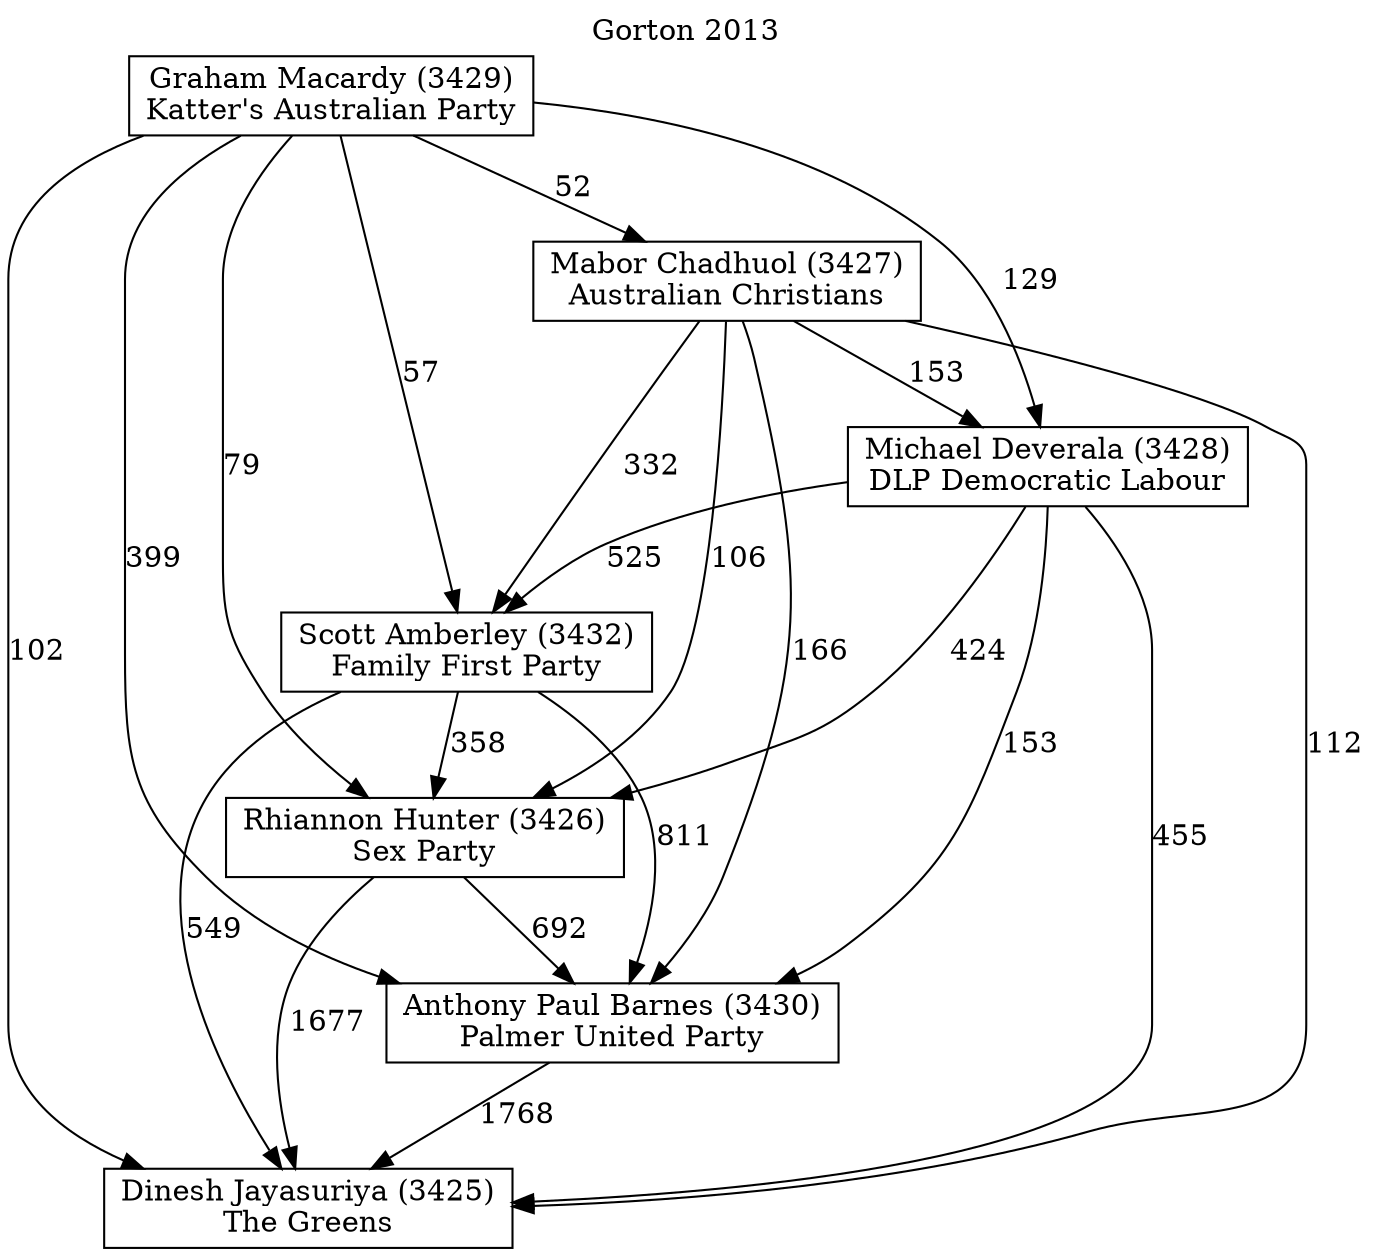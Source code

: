 // House preference flow
digraph "Dinesh Jayasuriya (3425)_Gorton_2013" {
	graph [label="Gorton 2013" labelloc=t]
	node [shape=box]
	"Dinesh Jayasuriya (3425)" [label="Dinesh Jayasuriya (3425)
The Greens"]
	"Anthony Paul Barnes (3430)" [label="Anthony Paul Barnes (3430)
Palmer United Party"]
	"Rhiannon Hunter (3426)" [label="Rhiannon Hunter (3426)
Sex Party"]
	"Scott Amberley (3432)" [label="Scott Amberley (3432)
Family First Party"]
	"Michael Deverala (3428)" [label="Michael Deverala (3428)
DLP Democratic Labour"]
	"Mabor Chadhuol (3427)" [label="Mabor Chadhuol (3427)
Australian Christians"]
	"Graham Macardy (3429)" [label="Graham Macardy (3429)
Katter's Australian Party"]
	"Dinesh Jayasuriya (3425)" [label="Dinesh Jayasuriya (3425)
The Greens"]
	"Rhiannon Hunter (3426)" [label="Rhiannon Hunter (3426)
Sex Party"]
	"Scott Amberley (3432)" [label="Scott Amberley (3432)
Family First Party"]
	"Michael Deverala (3428)" [label="Michael Deverala (3428)
DLP Democratic Labour"]
	"Mabor Chadhuol (3427)" [label="Mabor Chadhuol (3427)
Australian Christians"]
	"Graham Macardy (3429)" [label="Graham Macardy (3429)
Katter's Australian Party"]
	"Dinesh Jayasuriya (3425)" [label="Dinesh Jayasuriya (3425)
The Greens"]
	"Scott Amberley (3432)" [label="Scott Amberley (3432)
Family First Party"]
	"Michael Deverala (3428)" [label="Michael Deverala (3428)
DLP Democratic Labour"]
	"Mabor Chadhuol (3427)" [label="Mabor Chadhuol (3427)
Australian Christians"]
	"Graham Macardy (3429)" [label="Graham Macardy (3429)
Katter's Australian Party"]
	"Dinesh Jayasuriya (3425)" [label="Dinesh Jayasuriya (3425)
The Greens"]
	"Michael Deverala (3428)" [label="Michael Deverala (3428)
DLP Democratic Labour"]
	"Mabor Chadhuol (3427)" [label="Mabor Chadhuol (3427)
Australian Christians"]
	"Graham Macardy (3429)" [label="Graham Macardy (3429)
Katter's Australian Party"]
	"Dinesh Jayasuriya (3425)" [label="Dinesh Jayasuriya (3425)
The Greens"]
	"Mabor Chadhuol (3427)" [label="Mabor Chadhuol (3427)
Australian Christians"]
	"Graham Macardy (3429)" [label="Graham Macardy (3429)
Katter's Australian Party"]
	"Dinesh Jayasuriya (3425)" [label="Dinesh Jayasuriya (3425)
The Greens"]
	"Graham Macardy (3429)" [label="Graham Macardy (3429)
Katter's Australian Party"]
	"Graham Macardy (3429)" [label="Graham Macardy (3429)
Katter's Australian Party"]
	"Mabor Chadhuol (3427)" [label="Mabor Chadhuol (3427)
Australian Christians"]
	"Graham Macardy (3429)" [label="Graham Macardy (3429)
Katter's Australian Party"]
	"Graham Macardy (3429)" [label="Graham Macardy (3429)
Katter's Australian Party"]
	"Michael Deverala (3428)" [label="Michael Deverala (3428)
DLP Democratic Labour"]
	"Mabor Chadhuol (3427)" [label="Mabor Chadhuol (3427)
Australian Christians"]
	"Graham Macardy (3429)" [label="Graham Macardy (3429)
Katter's Australian Party"]
	"Michael Deverala (3428)" [label="Michael Deverala (3428)
DLP Democratic Labour"]
	"Graham Macardy (3429)" [label="Graham Macardy (3429)
Katter's Australian Party"]
	"Graham Macardy (3429)" [label="Graham Macardy (3429)
Katter's Australian Party"]
	"Mabor Chadhuol (3427)" [label="Mabor Chadhuol (3427)
Australian Christians"]
	"Graham Macardy (3429)" [label="Graham Macardy (3429)
Katter's Australian Party"]
	"Graham Macardy (3429)" [label="Graham Macardy (3429)
Katter's Australian Party"]
	"Scott Amberley (3432)" [label="Scott Amberley (3432)
Family First Party"]
	"Michael Deverala (3428)" [label="Michael Deverala (3428)
DLP Democratic Labour"]
	"Mabor Chadhuol (3427)" [label="Mabor Chadhuol (3427)
Australian Christians"]
	"Graham Macardy (3429)" [label="Graham Macardy (3429)
Katter's Australian Party"]
	"Scott Amberley (3432)" [label="Scott Amberley (3432)
Family First Party"]
	"Mabor Chadhuol (3427)" [label="Mabor Chadhuol (3427)
Australian Christians"]
	"Graham Macardy (3429)" [label="Graham Macardy (3429)
Katter's Australian Party"]
	"Scott Amberley (3432)" [label="Scott Amberley (3432)
Family First Party"]
	"Graham Macardy (3429)" [label="Graham Macardy (3429)
Katter's Australian Party"]
	"Graham Macardy (3429)" [label="Graham Macardy (3429)
Katter's Australian Party"]
	"Mabor Chadhuol (3427)" [label="Mabor Chadhuol (3427)
Australian Christians"]
	"Graham Macardy (3429)" [label="Graham Macardy (3429)
Katter's Australian Party"]
	"Graham Macardy (3429)" [label="Graham Macardy (3429)
Katter's Australian Party"]
	"Michael Deverala (3428)" [label="Michael Deverala (3428)
DLP Democratic Labour"]
	"Mabor Chadhuol (3427)" [label="Mabor Chadhuol (3427)
Australian Christians"]
	"Graham Macardy (3429)" [label="Graham Macardy (3429)
Katter's Australian Party"]
	"Michael Deverala (3428)" [label="Michael Deverala (3428)
DLP Democratic Labour"]
	"Graham Macardy (3429)" [label="Graham Macardy (3429)
Katter's Australian Party"]
	"Graham Macardy (3429)" [label="Graham Macardy (3429)
Katter's Australian Party"]
	"Mabor Chadhuol (3427)" [label="Mabor Chadhuol (3427)
Australian Christians"]
	"Graham Macardy (3429)" [label="Graham Macardy (3429)
Katter's Australian Party"]
	"Graham Macardy (3429)" [label="Graham Macardy (3429)
Katter's Australian Party"]
	"Rhiannon Hunter (3426)" [label="Rhiannon Hunter (3426)
Sex Party"]
	"Scott Amberley (3432)" [label="Scott Amberley (3432)
Family First Party"]
	"Michael Deverala (3428)" [label="Michael Deverala (3428)
DLP Democratic Labour"]
	"Mabor Chadhuol (3427)" [label="Mabor Chadhuol (3427)
Australian Christians"]
	"Graham Macardy (3429)" [label="Graham Macardy (3429)
Katter's Australian Party"]
	"Rhiannon Hunter (3426)" [label="Rhiannon Hunter (3426)
Sex Party"]
	"Michael Deverala (3428)" [label="Michael Deverala (3428)
DLP Democratic Labour"]
	"Mabor Chadhuol (3427)" [label="Mabor Chadhuol (3427)
Australian Christians"]
	"Graham Macardy (3429)" [label="Graham Macardy (3429)
Katter's Australian Party"]
	"Rhiannon Hunter (3426)" [label="Rhiannon Hunter (3426)
Sex Party"]
	"Mabor Chadhuol (3427)" [label="Mabor Chadhuol (3427)
Australian Christians"]
	"Graham Macardy (3429)" [label="Graham Macardy (3429)
Katter's Australian Party"]
	"Rhiannon Hunter (3426)" [label="Rhiannon Hunter (3426)
Sex Party"]
	"Graham Macardy (3429)" [label="Graham Macardy (3429)
Katter's Australian Party"]
	"Graham Macardy (3429)" [label="Graham Macardy (3429)
Katter's Australian Party"]
	"Mabor Chadhuol (3427)" [label="Mabor Chadhuol (3427)
Australian Christians"]
	"Graham Macardy (3429)" [label="Graham Macardy (3429)
Katter's Australian Party"]
	"Graham Macardy (3429)" [label="Graham Macardy (3429)
Katter's Australian Party"]
	"Michael Deverala (3428)" [label="Michael Deverala (3428)
DLP Democratic Labour"]
	"Mabor Chadhuol (3427)" [label="Mabor Chadhuol (3427)
Australian Christians"]
	"Graham Macardy (3429)" [label="Graham Macardy (3429)
Katter's Australian Party"]
	"Michael Deverala (3428)" [label="Michael Deverala (3428)
DLP Democratic Labour"]
	"Graham Macardy (3429)" [label="Graham Macardy (3429)
Katter's Australian Party"]
	"Graham Macardy (3429)" [label="Graham Macardy (3429)
Katter's Australian Party"]
	"Mabor Chadhuol (3427)" [label="Mabor Chadhuol (3427)
Australian Christians"]
	"Graham Macardy (3429)" [label="Graham Macardy (3429)
Katter's Australian Party"]
	"Graham Macardy (3429)" [label="Graham Macardy (3429)
Katter's Australian Party"]
	"Scott Amberley (3432)" [label="Scott Amberley (3432)
Family First Party"]
	"Michael Deverala (3428)" [label="Michael Deverala (3428)
DLP Democratic Labour"]
	"Mabor Chadhuol (3427)" [label="Mabor Chadhuol (3427)
Australian Christians"]
	"Graham Macardy (3429)" [label="Graham Macardy (3429)
Katter's Australian Party"]
	"Scott Amberley (3432)" [label="Scott Amberley (3432)
Family First Party"]
	"Mabor Chadhuol (3427)" [label="Mabor Chadhuol (3427)
Australian Christians"]
	"Graham Macardy (3429)" [label="Graham Macardy (3429)
Katter's Australian Party"]
	"Scott Amberley (3432)" [label="Scott Amberley (3432)
Family First Party"]
	"Graham Macardy (3429)" [label="Graham Macardy (3429)
Katter's Australian Party"]
	"Graham Macardy (3429)" [label="Graham Macardy (3429)
Katter's Australian Party"]
	"Mabor Chadhuol (3427)" [label="Mabor Chadhuol (3427)
Australian Christians"]
	"Graham Macardy (3429)" [label="Graham Macardy (3429)
Katter's Australian Party"]
	"Graham Macardy (3429)" [label="Graham Macardy (3429)
Katter's Australian Party"]
	"Michael Deverala (3428)" [label="Michael Deverala (3428)
DLP Democratic Labour"]
	"Mabor Chadhuol (3427)" [label="Mabor Chadhuol (3427)
Australian Christians"]
	"Graham Macardy (3429)" [label="Graham Macardy (3429)
Katter's Australian Party"]
	"Michael Deverala (3428)" [label="Michael Deverala (3428)
DLP Democratic Labour"]
	"Graham Macardy (3429)" [label="Graham Macardy (3429)
Katter's Australian Party"]
	"Graham Macardy (3429)" [label="Graham Macardy (3429)
Katter's Australian Party"]
	"Mabor Chadhuol (3427)" [label="Mabor Chadhuol (3427)
Australian Christians"]
	"Graham Macardy (3429)" [label="Graham Macardy (3429)
Katter's Australian Party"]
	"Graham Macardy (3429)" [label="Graham Macardy (3429)
Katter's Australian Party"]
	"Anthony Paul Barnes (3430)" [label="Anthony Paul Barnes (3430)
Palmer United Party"]
	"Rhiannon Hunter (3426)" [label="Rhiannon Hunter (3426)
Sex Party"]
	"Scott Amberley (3432)" [label="Scott Amberley (3432)
Family First Party"]
	"Michael Deverala (3428)" [label="Michael Deverala (3428)
DLP Democratic Labour"]
	"Mabor Chadhuol (3427)" [label="Mabor Chadhuol (3427)
Australian Christians"]
	"Graham Macardy (3429)" [label="Graham Macardy (3429)
Katter's Australian Party"]
	"Anthony Paul Barnes (3430)" [label="Anthony Paul Barnes (3430)
Palmer United Party"]
	"Scott Amberley (3432)" [label="Scott Amberley (3432)
Family First Party"]
	"Michael Deverala (3428)" [label="Michael Deverala (3428)
DLP Democratic Labour"]
	"Mabor Chadhuol (3427)" [label="Mabor Chadhuol (3427)
Australian Christians"]
	"Graham Macardy (3429)" [label="Graham Macardy (3429)
Katter's Australian Party"]
	"Anthony Paul Barnes (3430)" [label="Anthony Paul Barnes (3430)
Palmer United Party"]
	"Michael Deverala (3428)" [label="Michael Deverala (3428)
DLP Democratic Labour"]
	"Mabor Chadhuol (3427)" [label="Mabor Chadhuol (3427)
Australian Christians"]
	"Graham Macardy (3429)" [label="Graham Macardy (3429)
Katter's Australian Party"]
	"Anthony Paul Barnes (3430)" [label="Anthony Paul Barnes (3430)
Palmer United Party"]
	"Mabor Chadhuol (3427)" [label="Mabor Chadhuol (3427)
Australian Christians"]
	"Graham Macardy (3429)" [label="Graham Macardy (3429)
Katter's Australian Party"]
	"Anthony Paul Barnes (3430)" [label="Anthony Paul Barnes (3430)
Palmer United Party"]
	"Graham Macardy (3429)" [label="Graham Macardy (3429)
Katter's Australian Party"]
	"Graham Macardy (3429)" [label="Graham Macardy (3429)
Katter's Australian Party"]
	"Mabor Chadhuol (3427)" [label="Mabor Chadhuol (3427)
Australian Christians"]
	"Graham Macardy (3429)" [label="Graham Macardy (3429)
Katter's Australian Party"]
	"Graham Macardy (3429)" [label="Graham Macardy (3429)
Katter's Australian Party"]
	"Michael Deverala (3428)" [label="Michael Deverala (3428)
DLP Democratic Labour"]
	"Mabor Chadhuol (3427)" [label="Mabor Chadhuol (3427)
Australian Christians"]
	"Graham Macardy (3429)" [label="Graham Macardy (3429)
Katter's Australian Party"]
	"Michael Deverala (3428)" [label="Michael Deverala (3428)
DLP Democratic Labour"]
	"Graham Macardy (3429)" [label="Graham Macardy (3429)
Katter's Australian Party"]
	"Graham Macardy (3429)" [label="Graham Macardy (3429)
Katter's Australian Party"]
	"Mabor Chadhuol (3427)" [label="Mabor Chadhuol (3427)
Australian Christians"]
	"Graham Macardy (3429)" [label="Graham Macardy (3429)
Katter's Australian Party"]
	"Graham Macardy (3429)" [label="Graham Macardy (3429)
Katter's Australian Party"]
	"Scott Amberley (3432)" [label="Scott Amberley (3432)
Family First Party"]
	"Michael Deverala (3428)" [label="Michael Deverala (3428)
DLP Democratic Labour"]
	"Mabor Chadhuol (3427)" [label="Mabor Chadhuol (3427)
Australian Christians"]
	"Graham Macardy (3429)" [label="Graham Macardy (3429)
Katter's Australian Party"]
	"Scott Amberley (3432)" [label="Scott Amberley (3432)
Family First Party"]
	"Mabor Chadhuol (3427)" [label="Mabor Chadhuol (3427)
Australian Christians"]
	"Graham Macardy (3429)" [label="Graham Macardy (3429)
Katter's Australian Party"]
	"Scott Amberley (3432)" [label="Scott Amberley (3432)
Family First Party"]
	"Graham Macardy (3429)" [label="Graham Macardy (3429)
Katter's Australian Party"]
	"Graham Macardy (3429)" [label="Graham Macardy (3429)
Katter's Australian Party"]
	"Mabor Chadhuol (3427)" [label="Mabor Chadhuol (3427)
Australian Christians"]
	"Graham Macardy (3429)" [label="Graham Macardy (3429)
Katter's Australian Party"]
	"Graham Macardy (3429)" [label="Graham Macardy (3429)
Katter's Australian Party"]
	"Michael Deverala (3428)" [label="Michael Deverala (3428)
DLP Democratic Labour"]
	"Mabor Chadhuol (3427)" [label="Mabor Chadhuol (3427)
Australian Christians"]
	"Graham Macardy (3429)" [label="Graham Macardy (3429)
Katter's Australian Party"]
	"Michael Deverala (3428)" [label="Michael Deverala (3428)
DLP Democratic Labour"]
	"Graham Macardy (3429)" [label="Graham Macardy (3429)
Katter's Australian Party"]
	"Graham Macardy (3429)" [label="Graham Macardy (3429)
Katter's Australian Party"]
	"Mabor Chadhuol (3427)" [label="Mabor Chadhuol (3427)
Australian Christians"]
	"Graham Macardy (3429)" [label="Graham Macardy (3429)
Katter's Australian Party"]
	"Graham Macardy (3429)" [label="Graham Macardy (3429)
Katter's Australian Party"]
	"Rhiannon Hunter (3426)" [label="Rhiannon Hunter (3426)
Sex Party"]
	"Scott Amberley (3432)" [label="Scott Amberley (3432)
Family First Party"]
	"Michael Deverala (3428)" [label="Michael Deverala (3428)
DLP Democratic Labour"]
	"Mabor Chadhuol (3427)" [label="Mabor Chadhuol (3427)
Australian Christians"]
	"Graham Macardy (3429)" [label="Graham Macardy (3429)
Katter's Australian Party"]
	"Rhiannon Hunter (3426)" [label="Rhiannon Hunter (3426)
Sex Party"]
	"Michael Deverala (3428)" [label="Michael Deverala (3428)
DLP Democratic Labour"]
	"Mabor Chadhuol (3427)" [label="Mabor Chadhuol (3427)
Australian Christians"]
	"Graham Macardy (3429)" [label="Graham Macardy (3429)
Katter's Australian Party"]
	"Rhiannon Hunter (3426)" [label="Rhiannon Hunter (3426)
Sex Party"]
	"Mabor Chadhuol (3427)" [label="Mabor Chadhuol (3427)
Australian Christians"]
	"Graham Macardy (3429)" [label="Graham Macardy (3429)
Katter's Australian Party"]
	"Rhiannon Hunter (3426)" [label="Rhiannon Hunter (3426)
Sex Party"]
	"Graham Macardy (3429)" [label="Graham Macardy (3429)
Katter's Australian Party"]
	"Graham Macardy (3429)" [label="Graham Macardy (3429)
Katter's Australian Party"]
	"Mabor Chadhuol (3427)" [label="Mabor Chadhuol (3427)
Australian Christians"]
	"Graham Macardy (3429)" [label="Graham Macardy (3429)
Katter's Australian Party"]
	"Graham Macardy (3429)" [label="Graham Macardy (3429)
Katter's Australian Party"]
	"Michael Deverala (3428)" [label="Michael Deverala (3428)
DLP Democratic Labour"]
	"Mabor Chadhuol (3427)" [label="Mabor Chadhuol (3427)
Australian Christians"]
	"Graham Macardy (3429)" [label="Graham Macardy (3429)
Katter's Australian Party"]
	"Michael Deverala (3428)" [label="Michael Deverala (3428)
DLP Democratic Labour"]
	"Graham Macardy (3429)" [label="Graham Macardy (3429)
Katter's Australian Party"]
	"Graham Macardy (3429)" [label="Graham Macardy (3429)
Katter's Australian Party"]
	"Mabor Chadhuol (3427)" [label="Mabor Chadhuol (3427)
Australian Christians"]
	"Graham Macardy (3429)" [label="Graham Macardy (3429)
Katter's Australian Party"]
	"Graham Macardy (3429)" [label="Graham Macardy (3429)
Katter's Australian Party"]
	"Scott Amberley (3432)" [label="Scott Amberley (3432)
Family First Party"]
	"Michael Deverala (3428)" [label="Michael Deverala (3428)
DLP Democratic Labour"]
	"Mabor Chadhuol (3427)" [label="Mabor Chadhuol (3427)
Australian Christians"]
	"Graham Macardy (3429)" [label="Graham Macardy (3429)
Katter's Australian Party"]
	"Scott Amberley (3432)" [label="Scott Amberley (3432)
Family First Party"]
	"Mabor Chadhuol (3427)" [label="Mabor Chadhuol (3427)
Australian Christians"]
	"Graham Macardy (3429)" [label="Graham Macardy (3429)
Katter's Australian Party"]
	"Scott Amberley (3432)" [label="Scott Amberley (3432)
Family First Party"]
	"Graham Macardy (3429)" [label="Graham Macardy (3429)
Katter's Australian Party"]
	"Graham Macardy (3429)" [label="Graham Macardy (3429)
Katter's Australian Party"]
	"Mabor Chadhuol (3427)" [label="Mabor Chadhuol (3427)
Australian Christians"]
	"Graham Macardy (3429)" [label="Graham Macardy (3429)
Katter's Australian Party"]
	"Graham Macardy (3429)" [label="Graham Macardy (3429)
Katter's Australian Party"]
	"Michael Deverala (3428)" [label="Michael Deverala (3428)
DLP Democratic Labour"]
	"Mabor Chadhuol (3427)" [label="Mabor Chadhuol (3427)
Australian Christians"]
	"Graham Macardy (3429)" [label="Graham Macardy (3429)
Katter's Australian Party"]
	"Michael Deverala (3428)" [label="Michael Deverala (3428)
DLP Democratic Labour"]
	"Graham Macardy (3429)" [label="Graham Macardy (3429)
Katter's Australian Party"]
	"Graham Macardy (3429)" [label="Graham Macardy (3429)
Katter's Australian Party"]
	"Mabor Chadhuol (3427)" [label="Mabor Chadhuol (3427)
Australian Christians"]
	"Graham Macardy (3429)" [label="Graham Macardy (3429)
Katter's Australian Party"]
	"Graham Macardy (3429)" [label="Graham Macardy (3429)
Katter's Australian Party"]
	"Anthony Paul Barnes (3430)" -> "Dinesh Jayasuriya (3425)" [label=1768]
	"Rhiannon Hunter (3426)" -> "Anthony Paul Barnes (3430)" [label=692]
	"Scott Amberley (3432)" -> "Rhiannon Hunter (3426)" [label=358]
	"Michael Deverala (3428)" -> "Scott Amberley (3432)" [label=525]
	"Mabor Chadhuol (3427)" -> "Michael Deverala (3428)" [label=153]
	"Graham Macardy (3429)" -> "Mabor Chadhuol (3427)" [label=52]
	"Rhiannon Hunter (3426)" -> "Dinesh Jayasuriya (3425)" [label=1677]
	"Scott Amberley (3432)" -> "Dinesh Jayasuriya (3425)" [label=549]
	"Michael Deverala (3428)" -> "Dinesh Jayasuriya (3425)" [label=455]
	"Mabor Chadhuol (3427)" -> "Dinesh Jayasuriya (3425)" [label=112]
	"Graham Macardy (3429)" -> "Dinesh Jayasuriya (3425)" [label=102]
	"Graham Macardy (3429)" -> "Michael Deverala (3428)" [label=129]
	"Mabor Chadhuol (3427)" -> "Scott Amberley (3432)" [label=332]
	"Graham Macardy (3429)" -> "Scott Amberley (3432)" [label=57]
	"Michael Deverala (3428)" -> "Rhiannon Hunter (3426)" [label=424]
	"Mabor Chadhuol (3427)" -> "Rhiannon Hunter (3426)" [label=106]
	"Graham Macardy (3429)" -> "Rhiannon Hunter (3426)" [label=79]
	"Scott Amberley (3432)" -> "Anthony Paul Barnes (3430)" [label=811]
	"Michael Deverala (3428)" -> "Anthony Paul Barnes (3430)" [label=153]
	"Mabor Chadhuol (3427)" -> "Anthony Paul Barnes (3430)" [label=166]
	"Graham Macardy (3429)" -> "Anthony Paul Barnes (3430)" [label=399]
}
